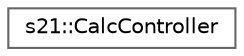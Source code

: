 digraph "Graphical Class Hierarchy"
{
 // LATEX_PDF_SIZE
  bgcolor="transparent";
  edge [fontname=Helvetica,fontsize=10,labelfontname=Helvetica,labelfontsize=10];
  node [fontname=Helvetica,fontsize=10,shape=box,height=0.2,width=0.4];
  rankdir="LR";
  Node0 [id="Node000000",label="s21::CalcController",height=0.2,width=0.4,color="grey40", fillcolor="white", style="filled",URL="$da/d0a/classs21_1_1CalcController.html",tooltip=" "];
}
